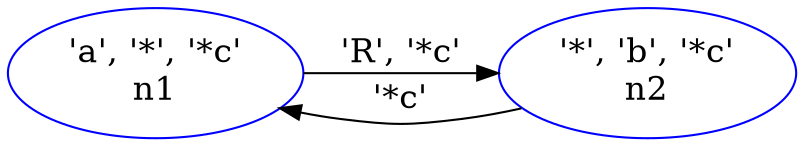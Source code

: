 digraph lg {
	rankdir=LR;
	edge[fontsize=16,weight=1]; node[fontsize=16]; graph[ordering=out];

	/*  NODES (PRIMITIVES) */Pn1 [label="'a', '*', '*c'\nn1", color = blue];
		Pn2 [label="'*', 'b', '*c'\nn2", color = blue];
		
	/*  EDGES (PRIMITIVE RELATIONSHIPS) */
	Pn1 -> Pn2 [label="'R', '*c'"];
	Pn2 -> Pn1 [label="'*c'"];
}
